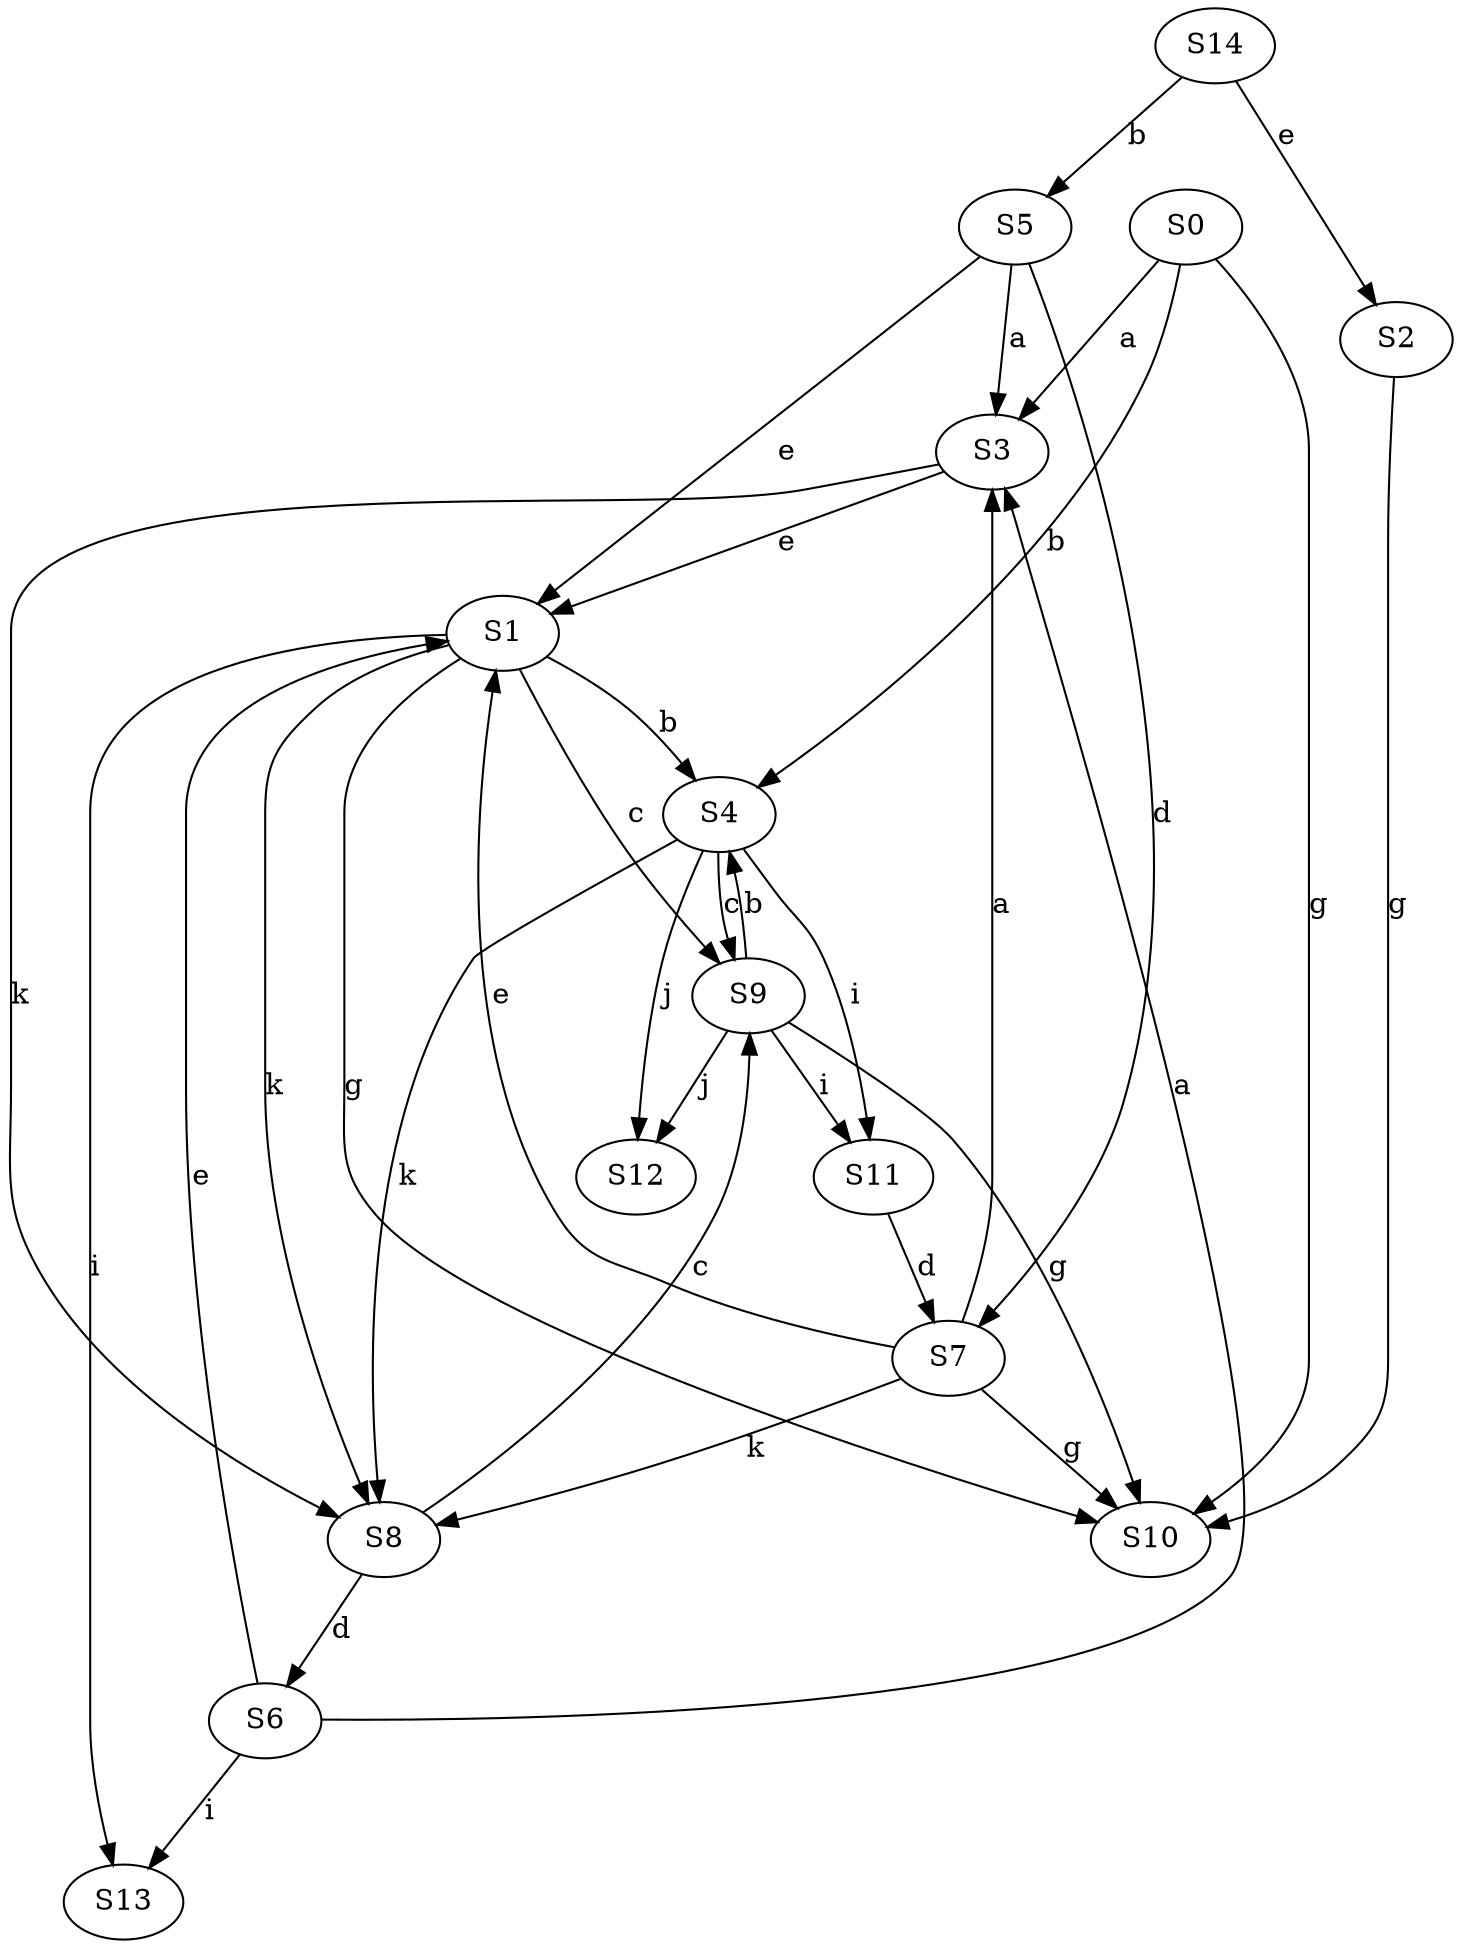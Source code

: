 strict digraph  {
S0;
S3;
S5;
S4;
S9;
S7;
S14;
S6;
S2;
S1;
S10;
S11;
S13;
S12;
S8;
S0 -> S3  [label=a];
S0 -> S4  [label=b];
S0 -> S10  [label=g];
S3 -> S1  [label=e];
S3 -> S8  [label=k];
S5 -> S3  [label=a];
S5 -> S7  [label=d];
S5 -> S1  [label=e];
S4 -> S9  [label=c];
S4 -> S11  [label=i];
S4 -> S12  [label=j];
S4 -> S8  [label=k];
S9 -> S4  [label=b];
S9 -> S10  [label=g];
S9 -> S11  [label=i];
S9 -> S12  [label=j];
S7 -> S3  [label=a];
S7 -> S1  [label=e];
S7 -> S10  [label=g];
S7 -> S8  [label=k];
S14 -> S5  [label=b];
S14 -> S2  [label=e];
S6 -> S3  [label=a];
S6 -> S1  [label=e];
S6 -> S13  [label=i];
S2 -> S10  [label=g];
S1 -> S4  [label=b];
S1 -> S9  [label=c];
S1 -> S10  [label=g];
S1 -> S13  [label=i];
S1 -> S8  [label=k];
S11 -> S7  [label=d];
S8 -> S9  [label=c];
S8 -> S6  [label=d];
}
